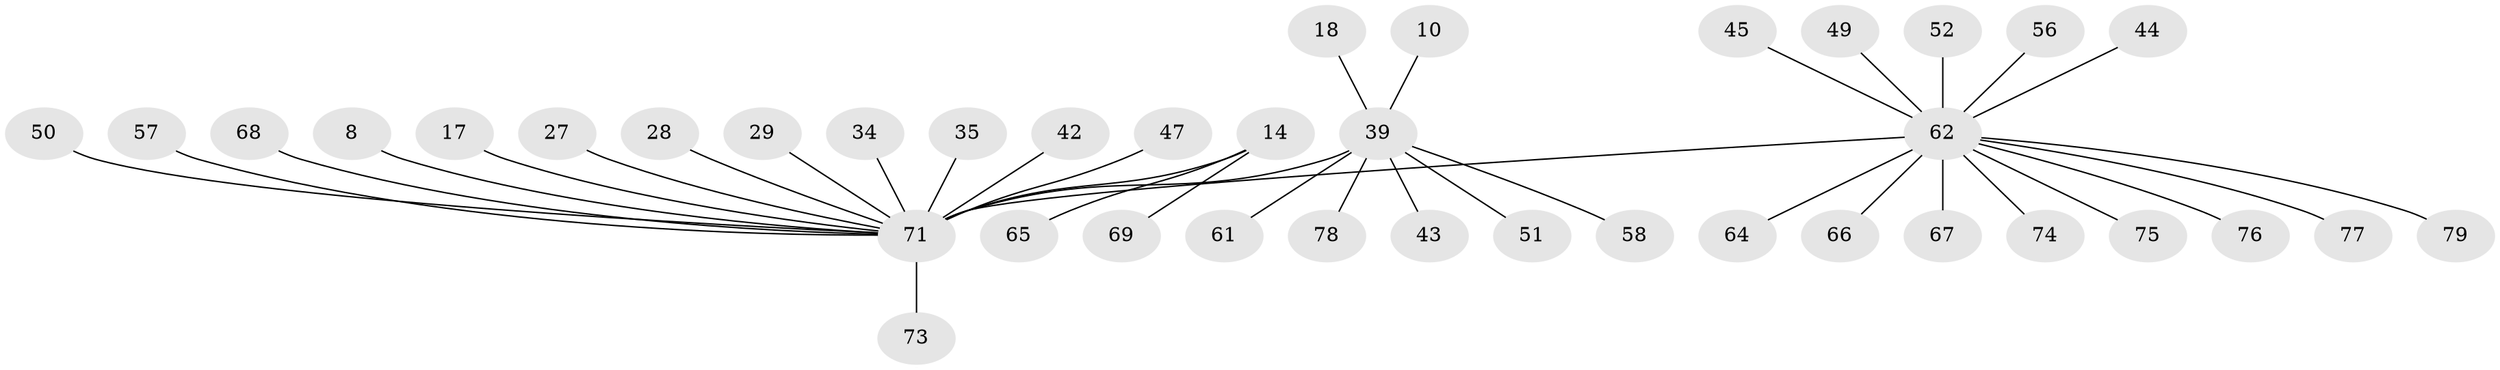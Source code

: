 // original degree distribution, {9: 0.02531645569620253, 4: 0.0379746835443038, 6: 0.05063291139240506, 12: 0.012658227848101266, 2: 0.1518987341772152, 7: 0.012658227848101266, 1: 0.6582278481012658, 10: 0.012658227848101266, 3: 0.0379746835443038}
// Generated by graph-tools (version 1.1) at 2025/50/03/04/25 21:50:43]
// undirected, 39 vertices, 38 edges
graph export_dot {
graph [start="1"]
  node [color=gray90,style=filled];
  8;
  10;
  14;
  17;
  18;
  27;
  28;
  29;
  34;
  35;
  39 [super="+11+2"];
  42;
  43;
  44;
  45 [super="+23"];
  47;
  49;
  50;
  51;
  52;
  56;
  57;
  58 [super="+24"];
  61;
  62 [super="+19+16+60+32+15+21+30+31+33+38+40+41"];
  64;
  65;
  66;
  67 [super="+48+54+55+63"];
  68;
  69;
  71 [super="+5+12"];
  73 [super="+53"];
  74;
  75 [super="+72"];
  76;
  77 [super="+59"];
  78;
  79;
  8 -- 71;
  10 -- 39;
  14 -- 65;
  14 -- 69;
  14 -- 71 [weight=2];
  17 -- 71;
  18 -- 39;
  27 -- 71;
  28 -- 71;
  29 -- 71;
  34 -- 71;
  35 -- 71;
  39 -- 51;
  39 -- 61;
  39 -- 71 [weight=3];
  39 -- 43;
  39 -- 78;
  39 -- 58;
  42 -- 71;
  44 -- 62;
  45 -- 62;
  47 -- 71;
  49 -- 62;
  50 -- 71;
  52 -- 62;
  56 -- 62;
  57 -- 71;
  62 -- 76;
  62 -- 64;
  62 -- 66;
  62 -- 71 [weight=3];
  62 -- 74;
  62 -- 79;
  62 -- 67;
  62 -- 77;
  62 -- 75;
  68 -- 71;
  71 -- 73;
}
